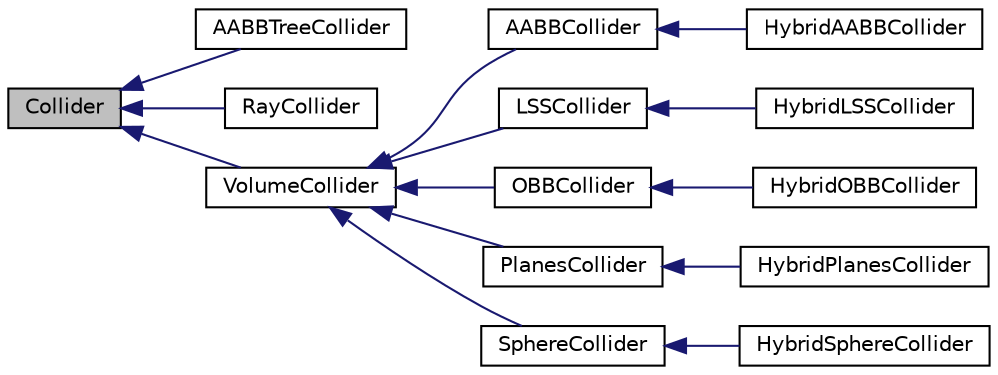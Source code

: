 digraph "Collider"
{
  edge [fontname="Helvetica",fontsize="10",labelfontname="Helvetica",labelfontsize="10"];
  node [fontname="Helvetica",fontsize="10",shape=record];
  rankdir="LR";
  Node1 [label="Collider",height=0.2,width=0.4,color="black", fillcolor="grey75", style="filled", fontcolor="black"];
  Node1 -> Node2 [dir="back",color="midnightblue",fontsize="10",style="solid"];
  Node2 [label="AABBTreeCollider",height=0.2,width=0.4,color="black", fillcolor="white", style="filled",URL="$class_a_a_b_b_tree_collider.html"];
  Node1 -> Node3 [dir="back",color="midnightblue",fontsize="10",style="solid"];
  Node3 [label="RayCollider",height=0.2,width=0.4,color="black", fillcolor="white", style="filled",URL="$class_ray_collider.html"];
  Node1 -> Node4 [dir="back",color="midnightblue",fontsize="10",style="solid"];
  Node4 [label="VolumeCollider",height=0.2,width=0.4,color="black", fillcolor="white", style="filled",URL="$class_volume_collider.html"];
  Node4 -> Node5 [dir="back",color="midnightblue",fontsize="10",style="solid"];
  Node5 [label="AABBCollider",height=0.2,width=0.4,color="black", fillcolor="white", style="filled",URL="$class_a_a_b_b_collider.html"];
  Node5 -> Node6 [dir="back",color="midnightblue",fontsize="10",style="solid"];
  Node6 [label="HybridAABBCollider",height=0.2,width=0.4,color="black", fillcolor="white", style="filled",URL="$class_hybrid_a_a_b_b_collider.html"];
  Node4 -> Node7 [dir="back",color="midnightblue",fontsize="10",style="solid"];
  Node7 [label="LSSCollider",height=0.2,width=0.4,color="black", fillcolor="white", style="filled",URL="$class_l_s_s_collider.html"];
  Node7 -> Node8 [dir="back",color="midnightblue",fontsize="10",style="solid"];
  Node8 [label="HybridLSSCollider",height=0.2,width=0.4,color="black", fillcolor="white", style="filled",URL="$class_hybrid_l_s_s_collider.html"];
  Node4 -> Node9 [dir="back",color="midnightblue",fontsize="10",style="solid"];
  Node9 [label="OBBCollider",height=0.2,width=0.4,color="black", fillcolor="white", style="filled",URL="$class_o_b_b_collider.html"];
  Node9 -> Node10 [dir="back",color="midnightblue",fontsize="10",style="solid"];
  Node10 [label="HybridOBBCollider",height=0.2,width=0.4,color="black", fillcolor="white", style="filled",URL="$class_hybrid_o_b_b_collider.html"];
  Node4 -> Node11 [dir="back",color="midnightblue",fontsize="10",style="solid"];
  Node11 [label="PlanesCollider",height=0.2,width=0.4,color="black", fillcolor="white", style="filled",URL="$class_planes_collider.html"];
  Node11 -> Node12 [dir="back",color="midnightblue",fontsize="10",style="solid"];
  Node12 [label="HybridPlanesCollider",height=0.2,width=0.4,color="black", fillcolor="white", style="filled",URL="$class_hybrid_planes_collider.html"];
  Node4 -> Node13 [dir="back",color="midnightblue",fontsize="10",style="solid"];
  Node13 [label="SphereCollider",height=0.2,width=0.4,color="black", fillcolor="white", style="filled",URL="$class_sphere_collider.html"];
  Node13 -> Node14 [dir="back",color="midnightblue",fontsize="10",style="solid"];
  Node14 [label="HybridSphereCollider",height=0.2,width=0.4,color="black", fillcolor="white", style="filled",URL="$class_hybrid_sphere_collider.html"];
}
